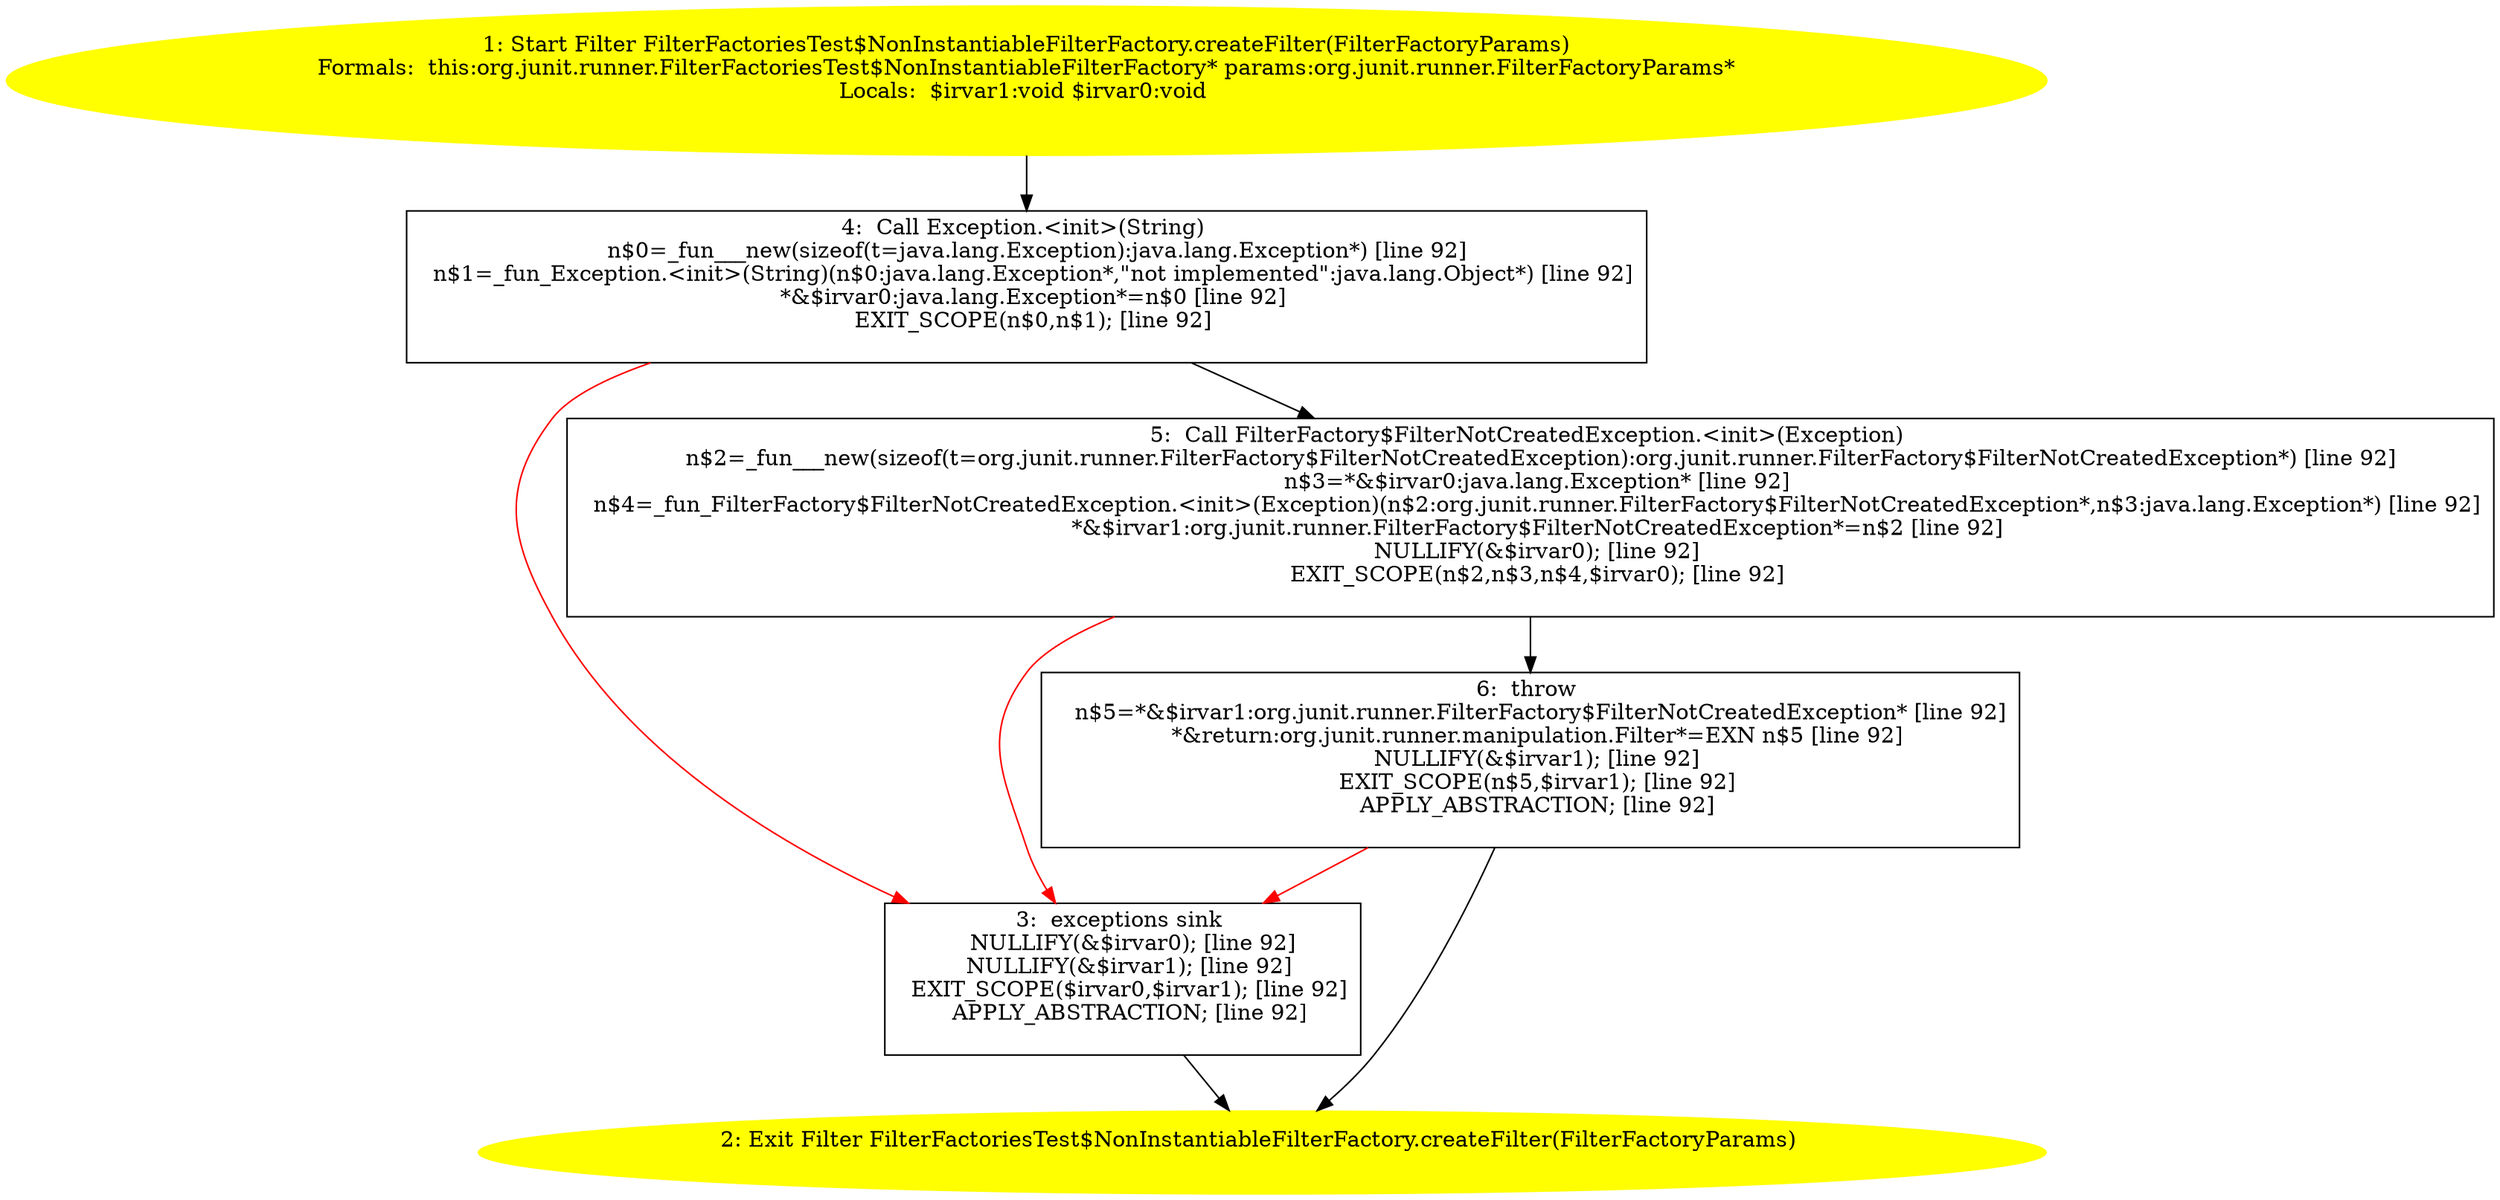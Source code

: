 /* @generated */
digraph cfg {
"org.junit.runner.FilterFactoriesTest$NonInstantiableFilterFactory.createFilter(org.junit.runner.Filt.1345e4a4a59dfa4621571360990c7703_1" [label="1: Start Filter FilterFactoriesTest$NonInstantiableFilterFactory.createFilter(FilterFactoryParams)\nFormals:  this:org.junit.runner.FilterFactoriesTest$NonInstantiableFilterFactory* params:org.junit.runner.FilterFactoryParams*\nLocals:  $irvar1:void $irvar0:void \n  " color=yellow style=filled]
	

	 "org.junit.runner.FilterFactoriesTest$NonInstantiableFilterFactory.createFilter(org.junit.runner.Filt.1345e4a4a59dfa4621571360990c7703_1" -> "org.junit.runner.FilterFactoriesTest$NonInstantiableFilterFactory.createFilter(org.junit.runner.Filt.1345e4a4a59dfa4621571360990c7703_4" ;
"org.junit.runner.FilterFactoriesTest$NonInstantiableFilterFactory.createFilter(org.junit.runner.Filt.1345e4a4a59dfa4621571360990c7703_2" [label="2: Exit Filter FilterFactoriesTest$NonInstantiableFilterFactory.createFilter(FilterFactoryParams) \n  " color=yellow style=filled]
	

"org.junit.runner.FilterFactoriesTest$NonInstantiableFilterFactory.createFilter(org.junit.runner.Filt.1345e4a4a59dfa4621571360990c7703_3" [label="3:  exceptions sink \n   NULLIFY(&$irvar0); [line 92]\n  NULLIFY(&$irvar1); [line 92]\n  EXIT_SCOPE($irvar0,$irvar1); [line 92]\n  APPLY_ABSTRACTION; [line 92]\n " shape="box"]
	

	 "org.junit.runner.FilterFactoriesTest$NonInstantiableFilterFactory.createFilter(org.junit.runner.Filt.1345e4a4a59dfa4621571360990c7703_3" -> "org.junit.runner.FilterFactoriesTest$NonInstantiableFilterFactory.createFilter(org.junit.runner.Filt.1345e4a4a59dfa4621571360990c7703_2" ;
"org.junit.runner.FilterFactoriesTest$NonInstantiableFilterFactory.createFilter(org.junit.runner.Filt.1345e4a4a59dfa4621571360990c7703_4" [label="4:  Call Exception.<init>(String) \n   n$0=_fun___new(sizeof(t=java.lang.Exception):java.lang.Exception*) [line 92]\n  n$1=_fun_Exception.<init>(String)(n$0:java.lang.Exception*,\"not implemented\":java.lang.Object*) [line 92]\n  *&$irvar0:java.lang.Exception*=n$0 [line 92]\n  EXIT_SCOPE(n$0,n$1); [line 92]\n " shape="box"]
	

	 "org.junit.runner.FilterFactoriesTest$NonInstantiableFilterFactory.createFilter(org.junit.runner.Filt.1345e4a4a59dfa4621571360990c7703_4" -> "org.junit.runner.FilterFactoriesTest$NonInstantiableFilterFactory.createFilter(org.junit.runner.Filt.1345e4a4a59dfa4621571360990c7703_5" ;
	 "org.junit.runner.FilterFactoriesTest$NonInstantiableFilterFactory.createFilter(org.junit.runner.Filt.1345e4a4a59dfa4621571360990c7703_4" -> "org.junit.runner.FilterFactoriesTest$NonInstantiableFilterFactory.createFilter(org.junit.runner.Filt.1345e4a4a59dfa4621571360990c7703_3" [color="red" ];
"org.junit.runner.FilterFactoriesTest$NonInstantiableFilterFactory.createFilter(org.junit.runner.Filt.1345e4a4a59dfa4621571360990c7703_5" [label="5:  Call FilterFactory$FilterNotCreatedException.<init>(Exception) \n   n$2=_fun___new(sizeof(t=org.junit.runner.FilterFactory$FilterNotCreatedException):org.junit.runner.FilterFactory$FilterNotCreatedException*) [line 92]\n  n$3=*&$irvar0:java.lang.Exception* [line 92]\n  n$4=_fun_FilterFactory$FilterNotCreatedException.<init>(Exception)(n$2:org.junit.runner.FilterFactory$FilterNotCreatedException*,n$3:java.lang.Exception*) [line 92]\n  *&$irvar1:org.junit.runner.FilterFactory$FilterNotCreatedException*=n$2 [line 92]\n  NULLIFY(&$irvar0); [line 92]\n  EXIT_SCOPE(n$2,n$3,n$4,$irvar0); [line 92]\n " shape="box"]
	

	 "org.junit.runner.FilterFactoriesTest$NonInstantiableFilterFactory.createFilter(org.junit.runner.Filt.1345e4a4a59dfa4621571360990c7703_5" -> "org.junit.runner.FilterFactoriesTest$NonInstantiableFilterFactory.createFilter(org.junit.runner.Filt.1345e4a4a59dfa4621571360990c7703_6" ;
	 "org.junit.runner.FilterFactoriesTest$NonInstantiableFilterFactory.createFilter(org.junit.runner.Filt.1345e4a4a59dfa4621571360990c7703_5" -> "org.junit.runner.FilterFactoriesTest$NonInstantiableFilterFactory.createFilter(org.junit.runner.Filt.1345e4a4a59dfa4621571360990c7703_3" [color="red" ];
"org.junit.runner.FilterFactoriesTest$NonInstantiableFilterFactory.createFilter(org.junit.runner.Filt.1345e4a4a59dfa4621571360990c7703_6" [label="6:  throw \n   n$5=*&$irvar1:org.junit.runner.FilterFactory$FilterNotCreatedException* [line 92]\n  *&return:org.junit.runner.manipulation.Filter*=EXN n$5 [line 92]\n  NULLIFY(&$irvar1); [line 92]\n  EXIT_SCOPE(n$5,$irvar1); [line 92]\n  APPLY_ABSTRACTION; [line 92]\n " shape="box"]
	

	 "org.junit.runner.FilterFactoriesTest$NonInstantiableFilterFactory.createFilter(org.junit.runner.Filt.1345e4a4a59dfa4621571360990c7703_6" -> "org.junit.runner.FilterFactoriesTest$NonInstantiableFilterFactory.createFilter(org.junit.runner.Filt.1345e4a4a59dfa4621571360990c7703_2" ;
	 "org.junit.runner.FilterFactoriesTest$NonInstantiableFilterFactory.createFilter(org.junit.runner.Filt.1345e4a4a59dfa4621571360990c7703_6" -> "org.junit.runner.FilterFactoriesTest$NonInstantiableFilterFactory.createFilter(org.junit.runner.Filt.1345e4a4a59dfa4621571360990c7703_3" [color="red" ];
}
